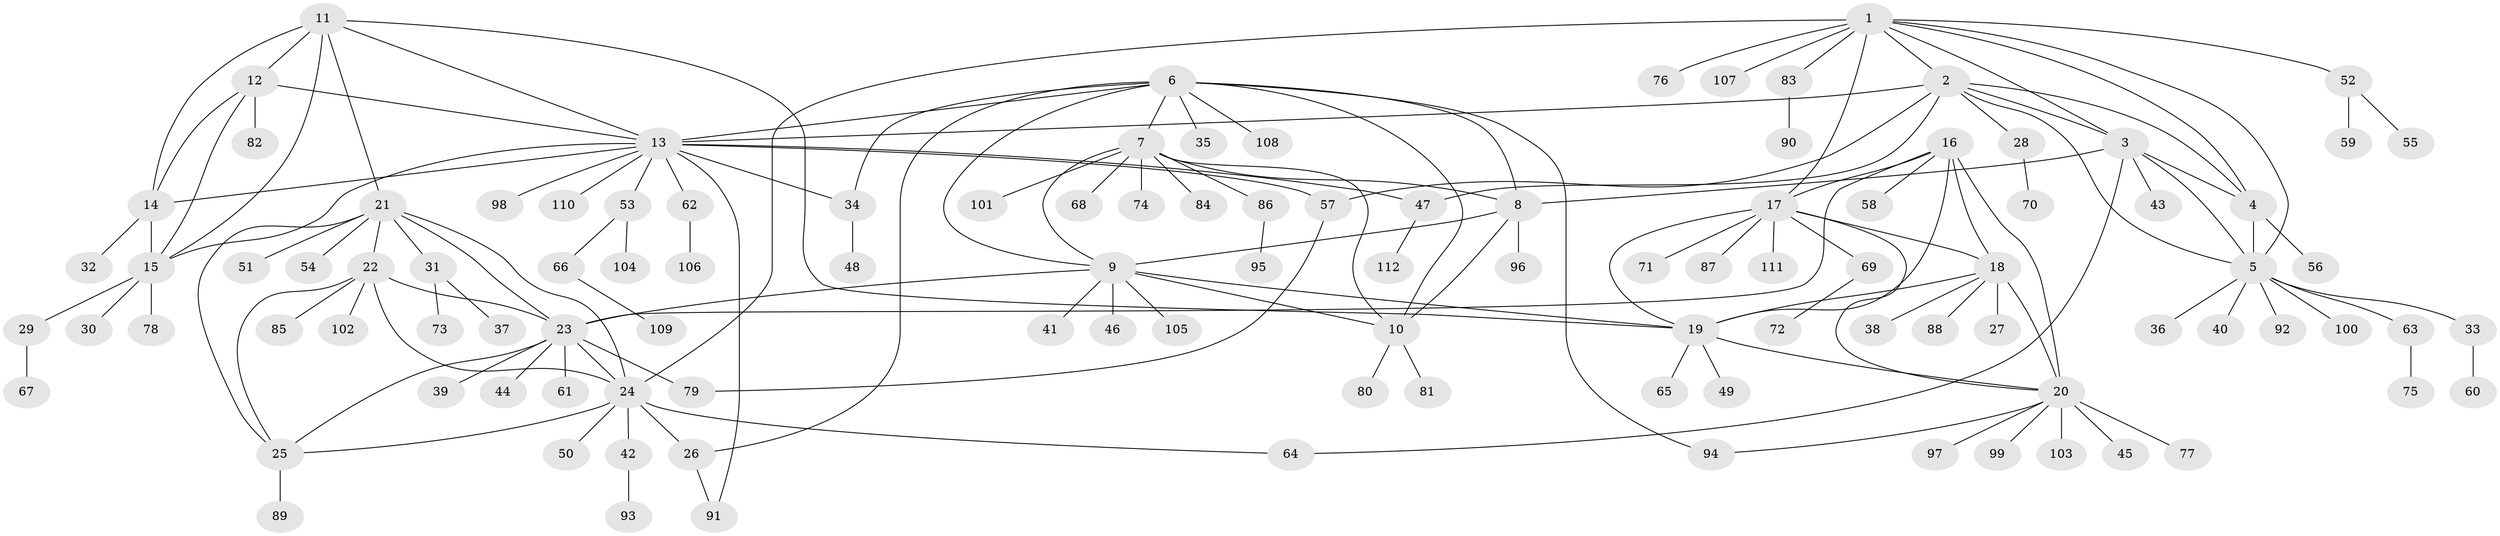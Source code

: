 // Generated by graph-tools (version 1.1) at 2025/11/02/27/25 16:11:29]
// undirected, 112 vertices, 155 edges
graph export_dot {
graph [start="1"]
  node [color=gray90,style=filled];
  1;
  2;
  3;
  4;
  5;
  6;
  7;
  8;
  9;
  10;
  11;
  12;
  13;
  14;
  15;
  16;
  17;
  18;
  19;
  20;
  21;
  22;
  23;
  24;
  25;
  26;
  27;
  28;
  29;
  30;
  31;
  32;
  33;
  34;
  35;
  36;
  37;
  38;
  39;
  40;
  41;
  42;
  43;
  44;
  45;
  46;
  47;
  48;
  49;
  50;
  51;
  52;
  53;
  54;
  55;
  56;
  57;
  58;
  59;
  60;
  61;
  62;
  63;
  64;
  65;
  66;
  67;
  68;
  69;
  70;
  71;
  72;
  73;
  74;
  75;
  76;
  77;
  78;
  79;
  80;
  81;
  82;
  83;
  84;
  85;
  86;
  87;
  88;
  89;
  90;
  91;
  92;
  93;
  94;
  95;
  96;
  97;
  98;
  99;
  100;
  101;
  102;
  103;
  104;
  105;
  106;
  107;
  108;
  109;
  110;
  111;
  112;
  1 -- 2;
  1 -- 3;
  1 -- 4;
  1 -- 5;
  1 -- 17;
  1 -- 24;
  1 -- 52;
  1 -- 76;
  1 -- 83;
  1 -- 107;
  2 -- 3;
  2 -- 4;
  2 -- 5;
  2 -- 13;
  2 -- 28;
  2 -- 47;
  2 -- 57;
  3 -- 4;
  3 -- 5;
  3 -- 8;
  3 -- 43;
  3 -- 64;
  4 -- 5;
  4 -- 56;
  5 -- 33;
  5 -- 36;
  5 -- 40;
  5 -- 63;
  5 -- 92;
  5 -- 100;
  6 -- 7;
  6 -- 8;
  6 -- 9;
  6 -- 10;
  6 -- 13;
  6 -- 26;
  6 -- 34;
  6 -- 35;
  6 -- 94;
  6 -- 108;
  7 -- 8;
  7 -- 9;
  7 -- 10;
  7 -- 68;
  7 -- 74;
  7 -- 84;
  7 -- 86;
  7 -- 101;
  8 -- 9;
  8 -- 10;
  8 -- 96;
  9 -- 10;
  9 -- 19;
  9 -- 23;
  9 -- 41;
  9 -- 46;
  9 -- 105;
  10 -- 80;
  10 -- 81;
  11 -- 12;
  11 -- 13;
  11 -- 14;
  11 -- 15;
  11 -- 19;
  11 -- 21;
  12 -- 13;
  12 -- 14;
  12 -- 15;
  12 -- 82;
  13 -- 14;
  13 -- 15;
  13 -- 34;
  13 -- 47;
  13 -- 53;
  13 -- 57;
  13 -- 62;
  13 -- 91;
  13 -- 98;
  13 -- 110;
  14 -- 15;
  14 -- 32;
  15 -- 29;
  15 -- 30;
  15 -- 78;
  16 -- 17;
  16 -- 18;
  16 -- 19;
  16 -- 20;
  16 -- 23;
  16 -- 58;
  17 -- 18;
  17 -- 19;
  17 -- 20;
  17 -- 69;
  17 -- 71;
  17 -- 87;
  17 -- 111;
  18 -- 19;
  18 -- 20;
  18 -- 27;
  18 -- 38;
  18 -- 88;
  19 -- 20;
  19 -- 49;
  19 -- 65;
  20 -- 45;
  20 -- 77;
  20 -- 94;
  20 -- 97;
  20 -- 99;
  20 -- 103;
  21 -- 22;
  21 -- 23;
  21 -- 24;
  21 -- 25;
  21 -- 31;
  21 -- 51;
  21 -- 54;
  22 -- 23;
  22 -- 24;
  22 -- 25;
  22 -- 85;
  22 -- 102;
  23 -- 24;
  23 -- 25;
  23 -- 39;
  23 -- 44;
  23 -- 61;
  23 -- 79;
  24 -- 25;
  24 -- 26;
  24 -- 42;
  24 -- 50;
  24 -- 64;
  25 -- 89;
  26 -- 91;
  28 -- 70;
  29 -- 67;
  31 -- 37;
  31 -- 73;
  33 -- 60;
  34 -- 48;
  42 -- 93;
  47 -- 112;
  52 -- 55;
  52 -- 59;
  53 -- 66;
  53 -- 104;
  57 -- 79;
  62 -- 106;
  63 -- 75;
  66 -- 109;
  69 -- 72;
  83 -- 90;
  86 -- 95;
}
